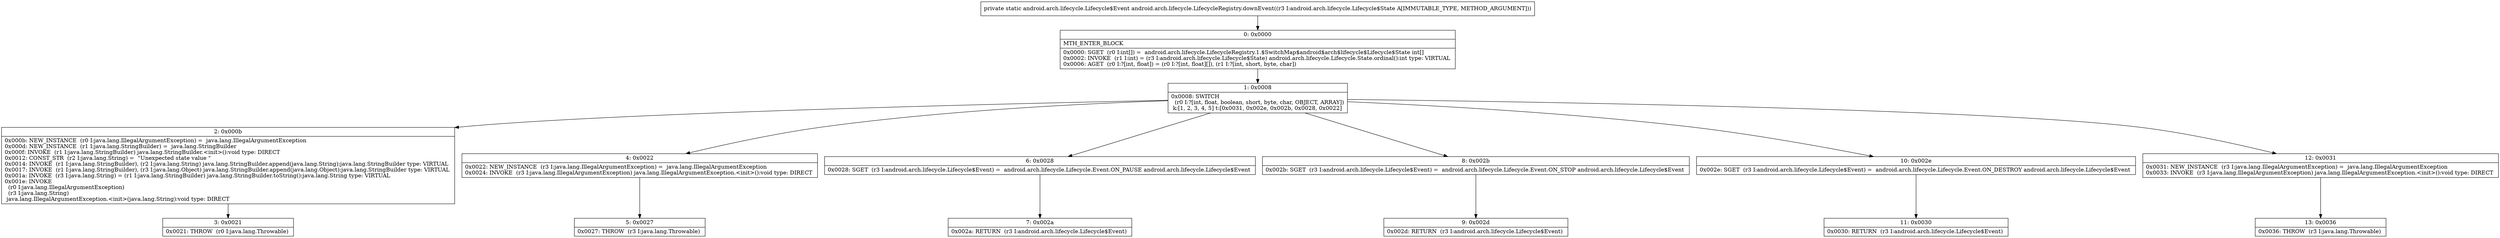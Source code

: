 digraph "CFG forandroid.arch.lifecycle.LifecycleRegistry.downEvent(Landroid\/arch\/lifecycle\/Lifecycle$State;)Landroid\/arch\/lifecycle\/Lifecycle$Event;" {
Node_0 [shape=record,label="{0\:\ 0x0000|MTH_ENTER_BLOCK\l|0x0000: SGET  (r0 I:int[]) =  android.arch.lifecycle.LifecycleRegistry.1.$SwitchMap$android$arch$lifecycle$Lifecycle$State int[] \l0x0002: INVOKE  (r1 I:int) = (r3 I:android.arch.lifecycle.Lifecycle$State) android.arch.lifecycle.Lifecycle.State.ordinal():int type: VIRTUAL \l0x0006: AGET  (r0 I:?[int, float]) = (r0 I:?[int, float][]), (r1 I:?[int, short, byte, char]) \l}"];
Node_1 [shape=record,label="{1\:\ 0x0008|0x0008: SWITCH  \l  (r0 I:?[int, float, boolean, short, byte, char, OBJECT, ARRAY])\l k:[1, 2, 3, 4, 5] t:[0x0031, 0x002e, 0x002b, 0x0028, 0x0022] \l}"];
Node_2 [shape=record,label="{2\:\ 0x000b|0x000b: NEW_INSTANCE  (r0 I:java.lang.IllegalArgumentException) =  java.lang.IllegalArgumentException \l0x000d: NEW_INSTANCE  (r1 I:java.lang.StringBuilder) =  java.lang.StringBuilder \l0x000f: INVOKE  (r1 I:java.lang.StringBuilder) java.lang.StringBuilder.\<init\>():void type: DIRECT \l0x0012: CONST_STR  (r2 I:java.lang.String) =  \"Unexpected state value \" \l0x0014: INVOKE  (r1 I:java.lang.StringBuilder), (r2 I:java.lang.String) java.lang.StringBuilder.append(java.lang.String):java.lang.StringBuilder type: VIRTUAL \l0x0017: INVOKE  (r1 I:java.lang.StringBuilder), (r3 I:java.lang.Object) java.lang.StringBuilder.append(java.lang.Object):java.lang.StringBuilder type: VIRTUAL \l0x001a: INVOKE  (r3 I:java.lang.String) = (r1 I:java.lang.StringBuilder) java.lang.StringBuilder.toString():java.lang.String type: VIRTUAL \l0x001e: INVOKE  \l  (r0 I:java.lang.IllegalArgumentException)\l  (r3 I:java.lang.String)\l java.lang.IllegalArgumentException.\<init\>(java.lang.String):void type: DIRECT \l}"];
Node_3 [shape=record,label="{3\:\ 0x0021|0x0021: THROW  (r0 I:java.lang.Throwable) \l}"];
Node_4 [shape=record,label="{4\:\ 0x0022|0x0022: NEW_INSTANCE  (r3 I:java.lang.IllegalArgumentException) =  java.lang.IllegalArgumentException \l0x0024: INVOKE  (r3 I:java.lang.IllegalArgumentException) java.lang.IllegalArgumentException.\<init\>():void type: DIRECT \l}"];
Node_5 [shape=record,label="{5\:\ 0x0027|0x0027: THROW  (r3 I:java.lang.Throwable) \l}"];
Node_6 [shape=record,label="{6\:\ 0x0028|0x0028: SGET  (r3 I:android.arch.lifecycle.Lifecycle$Event) =  android.arch.lifecycle.Lifecycle.Event.ON_PAUSE android.arch.lifecycle.Lifecycle$Event \l}"];
Node_7 [shape=record,label="{7\:\ 0x002a|0x002a: RETURN  (r3 I:android.arch.lifecycle.Lifecycle$Event) \l}"];
Node_8 [shape=record,label="{8\:\ 0x002b|0x002b: SGET  (r3 I:android.arch.lifecycle.Lifecycle$Event) =  android.arch.lifecycle.Lifecycle.Event.ON_STOP android.arch.lifecycle.Lifecycle$Event \l}"];
Node_9 [shape=record,label="{9\:\ 0x002d|0x002d: RETURN  (r3 I:android.arch.lifecycle.Lifecycle$Event) \l}"];
Node_10 [shape=record,label="{10\:\ 0x002e|0x002e: SGET  (r3 I:android.arch.lifecycle.Lifecycle$Event) =  android.arch.lifecycle.Lifecycle.Event.ON_DESTROY android.arch.lifecycle.Lifecycle$Event \l}"];
Node_11 [shape=record,label="{11\:\ 0x0030|0x0030: RETURN  (r3 I:android.arch.lifecycle.Lifecycle$Event) \l}"];
Node_12 [shape=record,label="{12\:\ 0x0031|0x0031: NEW_INSTANCE  (r3 I:java.lang.IllegalArgumentException) =  java.lang.IllegalArgumentException \l0x0033: INVOKE  (r3 I:java.lang.IllegalArgumentException) java.lang.IllegalArgumentException.\<init\>():void type: DIRECT \l}"];
Node_13 [shape=record,label="{13\:\ 0x0036|0x0036: THROW  (r3 I:java.lang.Throwable) \l}"];
MethodNode[shape=record,label="{private static android.arch.lifecycle.Lifecycle$Event android.arch.lifecycle.LifecycleRegistry.downEvent((r3 I:android.arch.lifecycle.Lifecycle$State A[IMMUTABLE_TYPE, METHOD_ARGUMENT])) }"];
MethodNode -> Node_0;
Node_0 -> Node_1;
Node_1 -> Node_2;
Node_1 -> Node_4;
Node_1 -> Node_6;
Node_1 -> Node_8;
Node_1 -> Node_10;
Node_1 -> Node_12;
Node_2 -> Node_3;
Node_4 -> Node_5;
Node_6 -> Node_7;
Node_8 -> Node_9;
Node_10 -> Node_11;
Node_12 -> Node_13;
}

